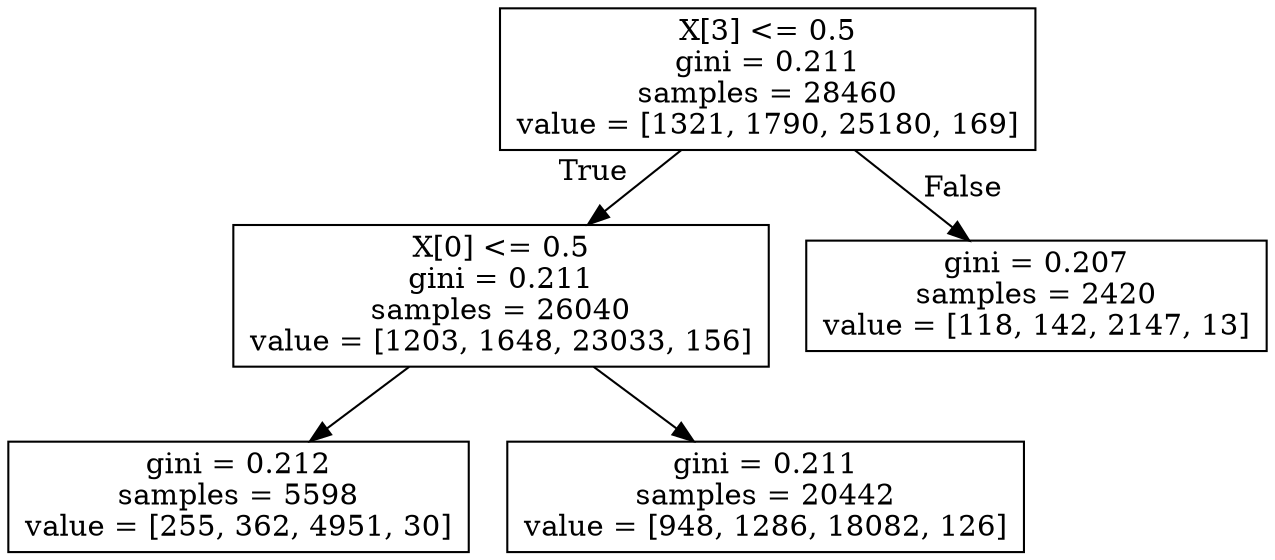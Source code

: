 digraph Tree {
node [shape=box] ;
0 [label="X[3] <= 0.5\ngini = 0.211\nsamples = 28460\nvalue = [1321, 1790, 25180, 169]"] ;
1 [label="X[0] <= 0.5\ngini = 0.211\nsamples = 26040\nvalue = [1203, 1648, 23033, 156]"] ;
0 -> 1 [labeldistance=2.5, labelangle=45, headlabel="True"] ;
2 [label="gini = 0.212\nsamples = 5598\nvalue = [255, 362, 4951, 30]"] ;
1 -> 2 ;
3 [label="gini = 0.211\nsamples = 20442\nvalue = [948, 1286, 18082, 126]"] ;
1 -> 3 ;
4 [label="gini = 0.207\nsamples = 2420\nvalue = [118, 142, 2147, 13]"] ;
0 -> 4 [labeldistance=2.5, labelangle=-45, headlabel="False"] ;
}